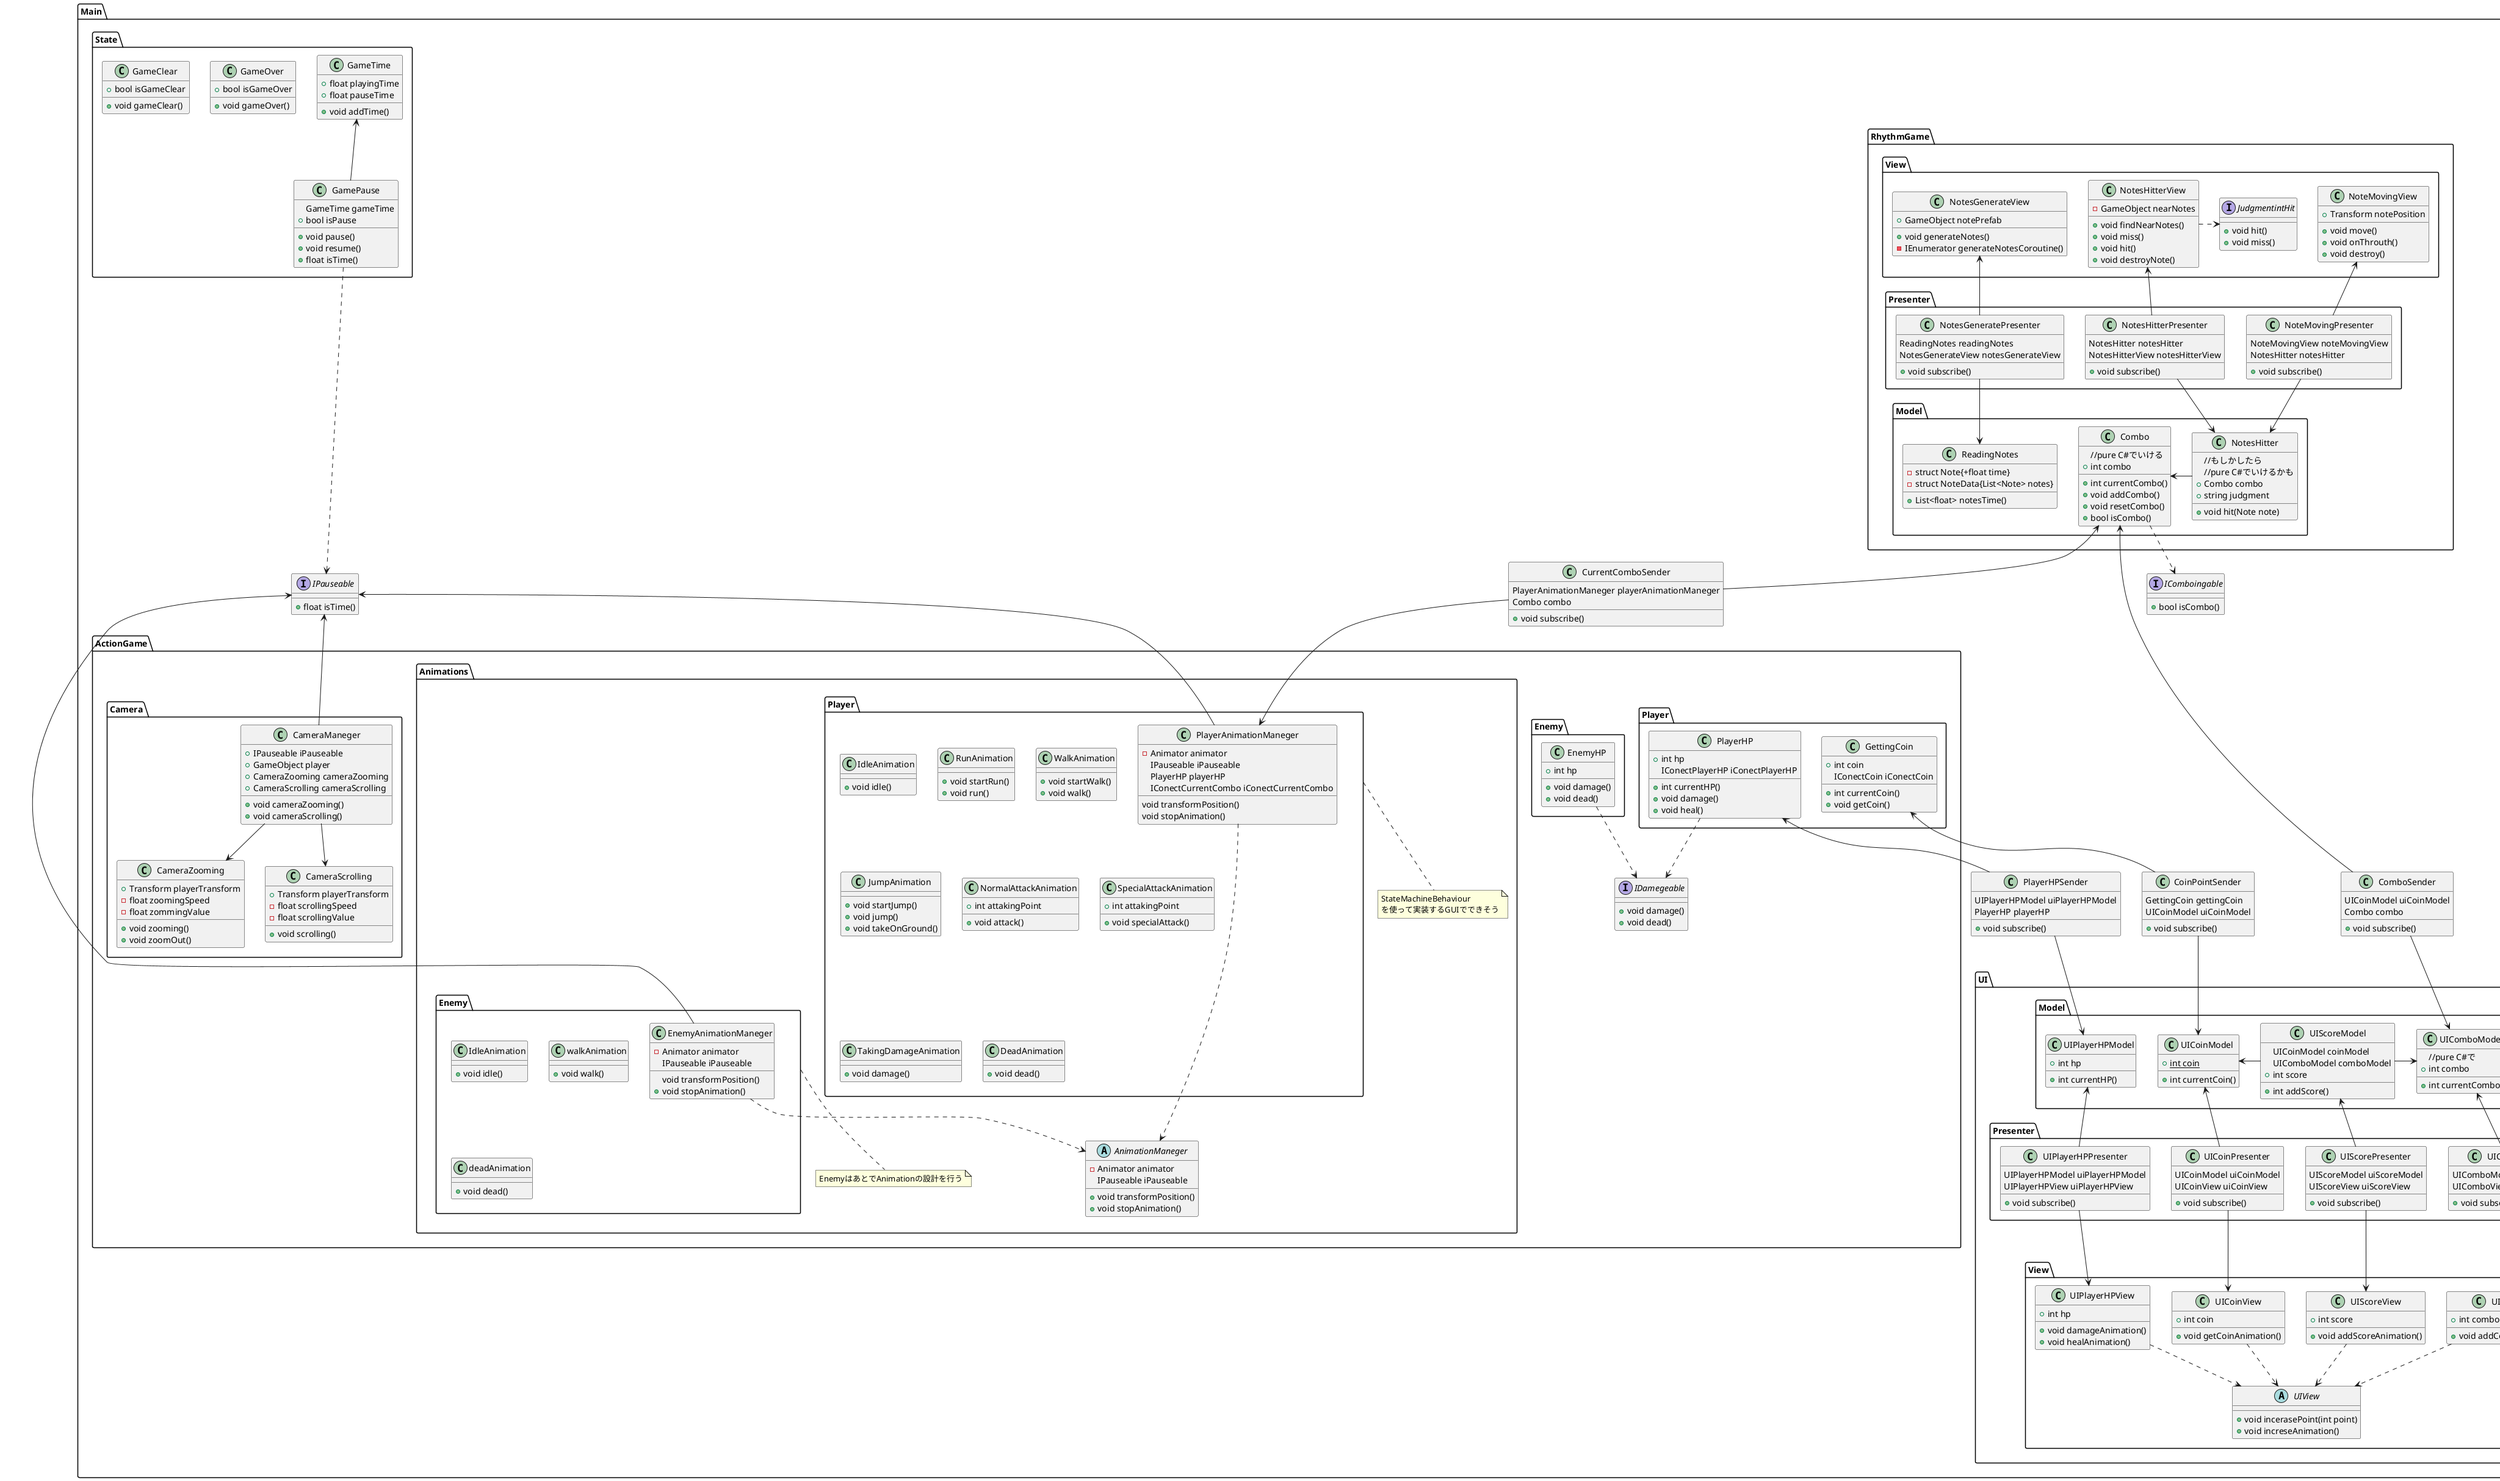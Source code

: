 @startuml RhythmGameSceneArchitecture
namespace Main{
namespace RhythmGame {
    namespace Model{
        class ReadingNotes{
            -struct Note{+float time}
            -struct NoteData{List<Note> notes}
            +List<float> notesTime()
            }
        class NotesHitter{
            //もしかしたら
            //pure C#でいけるかも
            +Combo combo
            +string judgment
            +void hit(Note note)
        }
        class Combo{
            //pure C#でいける
            +int combo
            +int currentCombo()
            +void addCombo()
            +void resetCombo()
            +bool isCombo()
        }
    }
    namespace Presenter{
        class NotesGeneratePresenter{
            ReadingNotes readingNotes
            NotesGenerateView notesGenerateView
            +void subscribe()
        }
        class NotesHitterPresenter{
            NotesHitter notesHitter
            NotesHitterView notesHitterView
            +void subscribe()
        }
        class NoteMovingPresenter{
            NoteMovingView noteMovingView
            NotesHitter notesHitter
            +void subscribe()
        }
    }
    namespace View{
        class NotesGenerateView{
            +GameObject notePrefab
            +void generateNotes()
            -IEnumerator generateNotesCoroutine()
        }
        class NotesHitterView{
            -GameObject nearNotes
            +void findNearNotes()
            +void miss()
            +void hit()
            +void destroyNote()
        }
        interface JudgmentintHit{
            +void hit()
            +void miss()
        }
        class NoteMovingView{
            +Transform notePosition
            +void move()
            +void onThrouth()
            +void destroy()
        }
        NotesHitterView .right.> JudgmentintHit
    }
}
NotesGeneratePresenter -down-> ReadingNotes
NotesGeneratePresenter -up-> NotesGenerateView
NotesHitterPresenter -down-> NotesHitter
NotesHitterPresenter -up-> NotesHitterView
NoteMovingPresenter -up-> NoteMovingView
NoteMovingPresenter -down-> NotesHitter
NotesHitter -left-> Combo

namespace ActionGame {
    namespace Animations{
        namespace Player{
            class PlayerAnimationManeger{
                -Animator animator
                IPauseable iPauseable
                PlayerHP playerHP
                IConectCurrentCombo iConectCurrentCombo
                void transformPosition()
                void stopAnimation()
            }
            class IdleAnimation{
                +void idle()
            }
            class RunAnimation{
                +void startRun()
                +void run()
            }
            class WalkAnimation{
                +void startWalk()
                +void walk()
            }
            class JumpAnimation{
                +void startJump()
                +void jump()
                +void takeOnGround()
            }
            class NormalAttackAnimation{
                +int attakingPoint
                +void attack()
            }
            class SpecialAttackAnimation{
                +int attakingPoint
                +void specialAttack()
            }
            class TakingDamageAnimation{
                +void damage()
            }
            class DeadAnimation{
                +void dead()
            }
        }
        note bottom of Player
        StateMachineBehaviour
        を使って実装するGUIでできそう
        end note
        namespace Enemy{
            class EnemyAnimationManeger{
                -Animator animator
                IPauseable iPauseable
                void transformPosition()
                +void stopAnimation()
            }
            class IdleAnimation{
                +void idle()
            }
            class walkAnimation{
                +void walk()
            }
            class deadAnimation{
                +void dead()
            }
        }
        note bottom of Enemy
        EnemyはあとでAnimationの設計を行う
        end note
        abstract AnimationManeger{
            -Animator animator
            IPauseable iPauseable
            +void transformPosition()
            +void stopAnimation()
        }
        PlayerAnimationManeger ..down..> AnimationManeger
        EnemyAnimationManeger .down.> AnimationManeger
    }
    namespace Player{
        class PlayerHP{
            +int hp
            IConectPlayerHP iConectPlayerHP
            +int currentHP()
            +void damage()
            +void heal()
        }
        class GettingCoin{
            +int coin
            IConectCoin iConectCoin
            +int currentCoin()
            +void getCoin()
        }
    }
    namespace Camera{
        class CameraZooming{
            +Transform playerTransform
            -float zoomingSpeed
            -float zommingValue
            +void zooming()
            +void zoomOut()
        }
        class CameraScrolling{
            +Transform playerTransform
            -float scrollingSpeed
            -float scrollingValue
            +void scrolling()
        }
        class CameraManeger{
            +IPauseable iPauseable
            +GameObject player
            +CameraZooming cameraZooming
            +CameraScrolling cameraScrolling
            +void cameraZooming()
            +void cameraScrolling()
        }
        CameraManeger -down->CameraZooming
        CameraManeger -down->CameraScrolling
    }
    namespace Enemy{
        class EnemyHP{
            +int hp
            +void damage()
            +void dead()
        }
    }
    interface IDamegeable{
        +void damage()
        +void dead()
    }
    EnemyHP .down.> IDamegeable
    PlayerHP .down.> IDamegeable
}

CameraManeger -up->IPauseable

namespace UI{
    namespace Model{
        class UIScoreModel{
            UICoinModel coinModel
            UIComboModel comboModel
            +int score
            +int addScore()
        }
        class UIPlayerHPModel{
            +int hp
            +int currentHP()
        }
        class UIComboModel{
            //pure C#で
            +int combo
            +int currentCombo()
        }
        class UICoinModel{
            {static}+int coin
            +int currentCoin()
        }
    }
    namespace Presenter{
        class UIScorePresenter{
            UIScoreModel uiScoreModel
            UIScoreView uiScoreView
            +void subscribe()
        }
        class UIPlayerHPPresenter{
            UIPlayerHPModel uiPlayerHPModel
            UIPlayerHPView uiPlayerHPView
            +void subscribe()
        }
        class UIComboPresenter{
            UIComboModel uiComboModel
            UIComboView uiComboView
            +void subscribe()
        }
        class UICoinPresenter{
            UICoinModel uiCoinModel
            UICoinView uiCoinView
            +void subscribe()
        }
    }
    namespace View{
        class UIScoreView{
            +int score
            +void addScoreAnimation()
        }
        class UIPlayerHPView{
            +int hp
            +void damageAnimation()
            +void healAnimation()
        }
        class UIComboView{
            +int combo
            +void addComboAnimation()
        }
        class UICoinView{
            +int coin
            +void getCoinAnimation()
        }
        abstract class UIView{
            +void incerasePoint(int point)
            +void increseAnimation()
        }
        UICoinView .down.>UIView
        UIScoreView .down.>UIView
        UIComboView .down.>UIView
        UIPlayerHPView .down.>UIView
    }
    UIScoreModel -right-> UIComboModel
    UIScoreModel -left-> UICoinModel

    UIScorePresenter -up-> UIScoreModel
    UIScorePresenter -down-> UIScoreView
    UIPlayerHPPresenter -up-> UIPlayerHPModel
    UIPlayerHPPresenter -down-> UIPlayerHPView
    UIComboPresenter -up-> UIComboModel
    UIComboPresenter -down-> UIComboView
    UICoinPresenter -up-> UICoinModel
    UICoinPresenter -down-> UICoinView
}
namespace State{
    class GameTime{
        +float playingTime
        +float pauseTime
        +void addTime()
    }
    class GameOver{
        +bool isGameOver
        +void gameOver()
    }
    class GameClear{
        +bool isGameClear
        +void gameClear()
    }
    class GamePause{
        GameTime gameTime
        +bool isPause
        +void pause()
        +void resume()
        +float isTime()
    }
    GamePause -up-> GameTime
}
class ComboSender{
    UICoinModel uiCoinModel
    Combo combo
    +void subscribe()
}
class PlayerHPSender{
    UIPlayerHPModel uiPlayerHPModel
    PlayerHP playerHP
    +void subscribe()
}
class CoinPointSender{
    GettingCoin gettingCoin
    UICoinModel uiCoinModel
    +void subscribe()
}
class CurrentComboSender{
    PlayerAnimationManeger playerAnimationManeger
    Combo combo
    +void subscribe()
}
interface IComboingable{
    +bool isCombo()
}
interface IPauseable{
    +float isTime()
}
ComboSender -up->Combo
ComboSender -->UIComboModel
CurrentComboSender -up-> Combo
Combo .down.>IComboingable
CoinPointSender -->UICoinModel
PlayerHPSender -down-> UIPlayerHPModel
CurrentComboSender -down-> PlayerAnimationManeger
PlayerHPSender -up->ActionGame.Player.PlayerHP
CoinPointSender -up-> GettingCoin
GamePause ..down..> IPauseable
EnemyAnimationManeger -up-> IPauseable
PlayerAnimationManeger -up-> IPauseable
}
@enduml